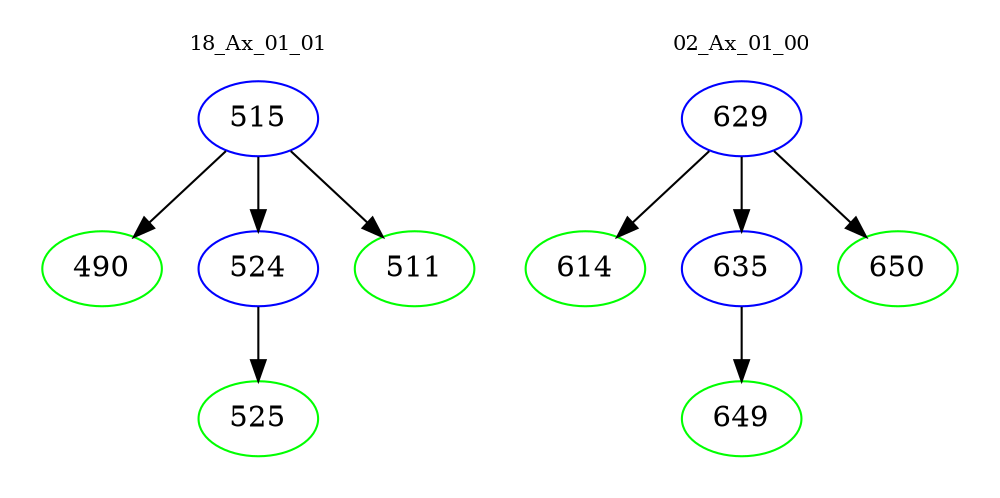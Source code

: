 digraph{
subgraph cluster_0 {
color = white
label = "18_Ax_01_01";
fontsize=10;
T0_515 [label="515", color="blue"]
T0_515 -> T0_490 [color="black"]
T0_490 [label="490", color="green"]
T0_515 -> T0_524 [color="black"]
T0_524 [label="524", color="blue"]
T0_524 -> T0_525 [color="black"]
T0_525 [label="525", color="green"]
T0_515 -> T0_511 [color="black"]
T0_511 [label="511", color="green"]
}
subgraph cluster_1 {
color = white
label = "02_Ax_01_00";
fontsize=10;
T1_629 [label="629", color="blue"]
T1_629 -> T1_614 [color="black"]
T1_614 [label="614", color="green"]
T1_629 -> T1_635 [color="black"]
T1_635 [label="635", color="blue"]
T1_635 -> T1_649 [color="black"]
T1_649 [label="649", color="green"]
T1_629 -> T1_650 [color="black"]
T1_650 [label="650", color="green"]
}
}
